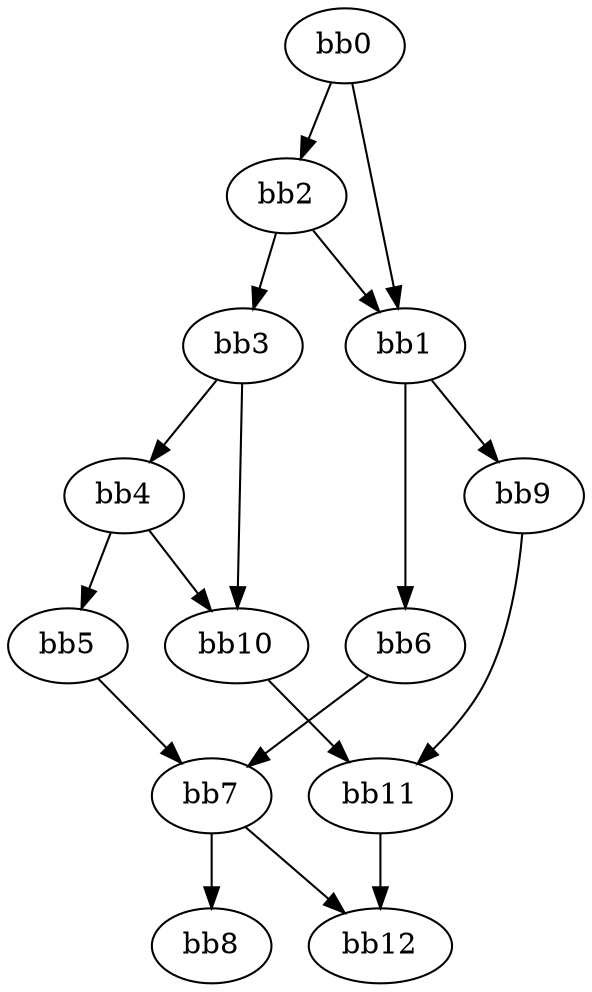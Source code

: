 digraph {
    0 [ label = "bb0\l" ]
    1 [ label = "bb1\l" ]
    2 [ label = "bb2\l" ]
    3 [ label = "bb3\l" ]
    4 [ label = "bb4\l" ]
    5 [ label = "bb5\l" ]
    6 [ label = "bb6\l" ]
    7 [ label = "bb7\l" ]
    8 [ label = "bb8\l" ]
    9 [ label = "bb9\l" ]
    10 [ label = "bb10\l" ]
    11 [ label = "bb11\l" ]
    12 [ label = "bb12\l" ]
    0 -> 1 [ ]
    0 -> 2 [ ]
    1 -> 6 [ ]
    1 -> 9 [ ]
    2 -> 1 [ ]
    2 -> 3 [ ]
    3 -> 4 [ ]
    3 -> 10 [ ]
    4 -> 5 [ ]
    4 -> 10 [ ]
    5 -> 7 [ ]
    6 -> 7 [ ]
    7 -> 8 [ ]
    7 -> 12 [ ]
    9 -> 11 [ ]
    10 -> 11 [ ]
    11 -> 12 [ ]
}

